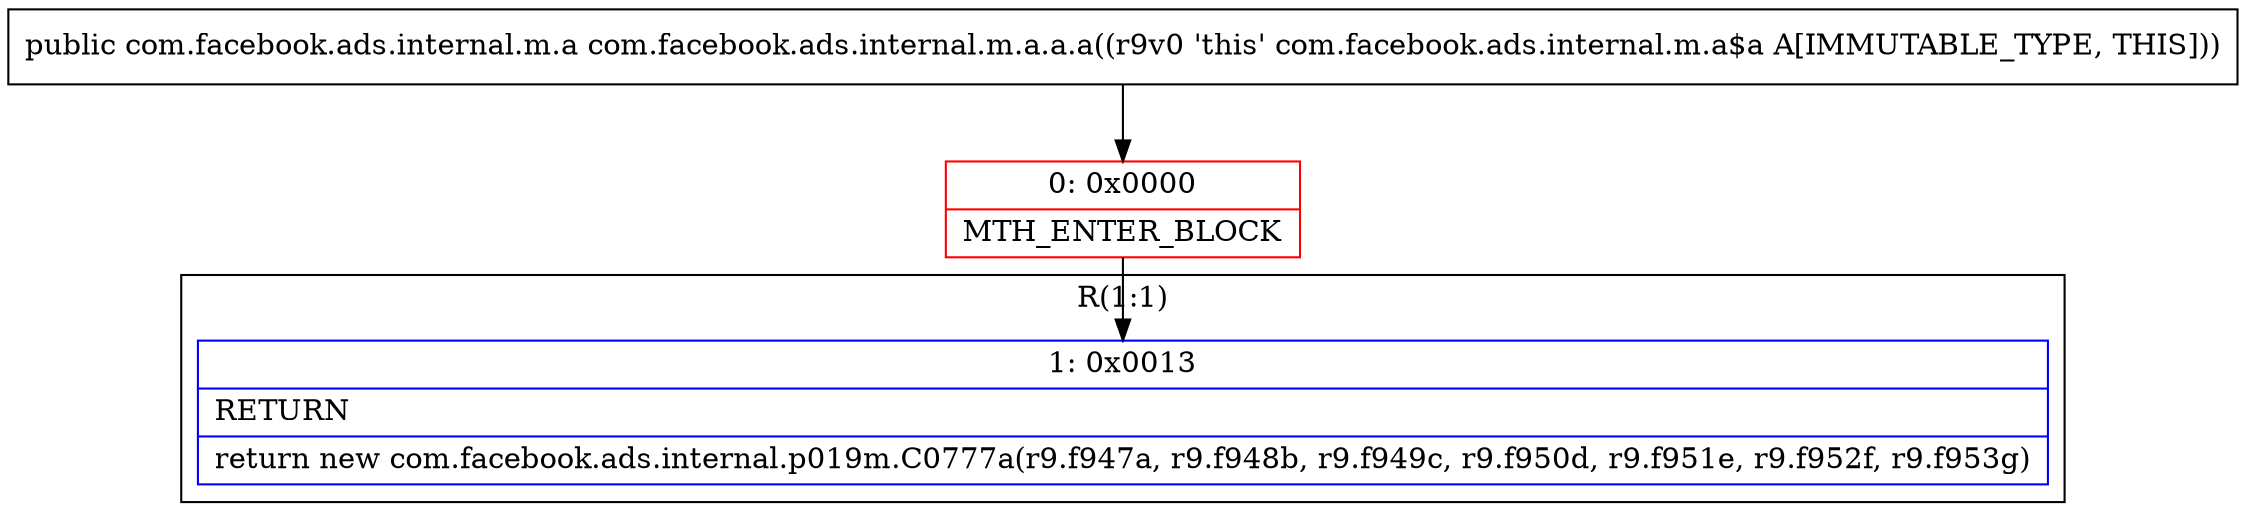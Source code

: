 digraph "CFG forcom.facebook.ads.internal.m.a.a.a()Lcom\/facebook\/ads\/internal\/m\/a;" {
subgraph cluster_Region_689364372 {
label = "R(1:1)";
node [shape=record,color=blue];
Node_1 [shape=record,label="{1\:\ 0x0013|RETURN\l|return new com.facebook.ads.internal.p019m.C0777a(r9.f947a, r9.f948b, r9.f949c, r9.f950d, r9.f951e, r9.f952f, r9.f953g)\l}"];
}
Node_0 [shape=record,color=red,label="{0\:\ 0x0000|MTH_ENTER_BLOCK\l}"];
MethodNode[shape=record,label="{public com.facebook.ads.internal.m.a com.facebook.ads.internal.m.a.a.a((r9v0 'this' com.facebook.ads.internal.m.a$a A[IMMUTABLE_TYPE, THIS])) }"];
MethodNode -> Node_0;
Node_0 -> Node_1;
}

